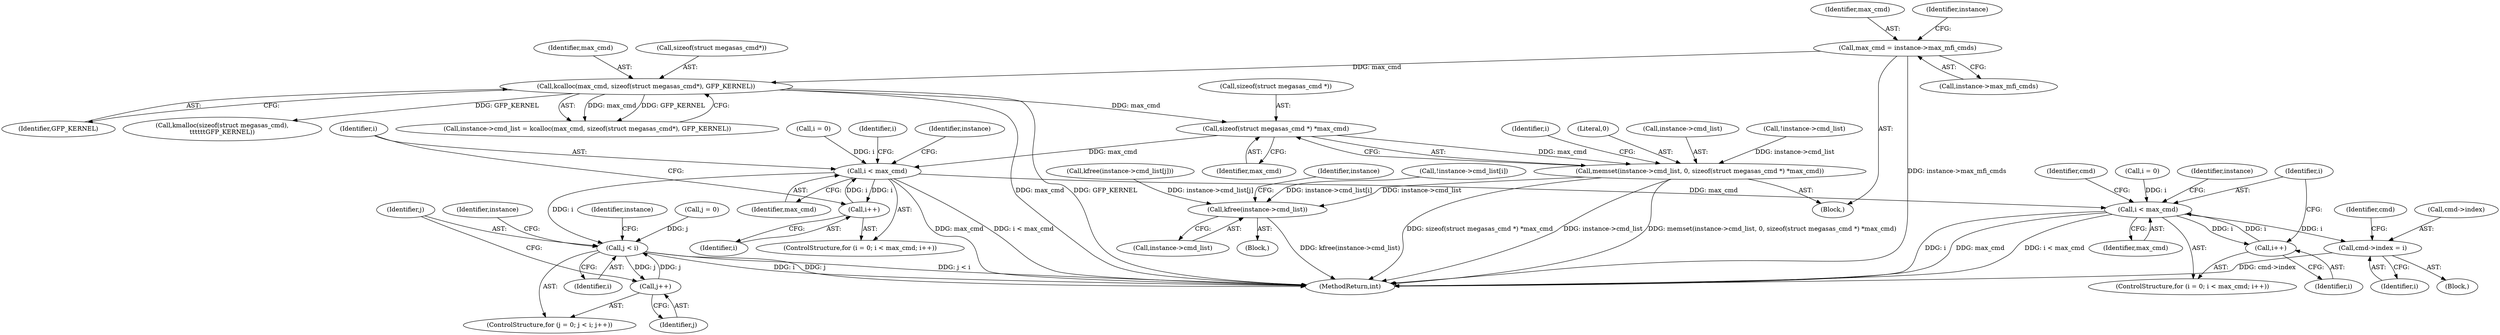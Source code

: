 digraph "0_linux_bcf3b67d16a4c8ffae0aa79de5853435e683945c@API" {
"1000146" [label="(Call,sizeof(struct megasas_cmd *) *max_cmd)"];
"1000118" [label="(Call,kcalloc(max_cmd, sizeof(struct megasas_cmd*), GFP_KERNEL))"];
"1000109" [label="(Call,max_cmd = instance->max_mfi_cmds)"];
"1000141" [label="(Call,memset(instance->cmd_list, 0, sizeof(struct megasas_cmd *) *max_cmd))"];
"1000193" [label="(Call,kfree(instance->cmd_list))"];
"1000154" [label="(Call,i < max_cmd)"];
"1000157" [label="(Call,i++)"];
"1000182" [label="(Call,j < i)"];
"1000185" [label="(Call,j++)"];
"1000209" [label="(Call,i < max_cmd)"];
"1000212" [label="(Call,i++)"];
"1000227" [label="(Call,cmd->index = i)"];
"1000214" [label="(Block,)"];
"1000193" [label="(Call,kfree(instance->cmd_list))"];
"1000199" [label="(Identifier,instance)"];
"1000142" [label="(Call,instance->cmd_list)"];
"1000253" [label="(Identifier,instance)"];
"1000118" [label="(Call,kcalloc(max_cmd, sizeof(struct megasas_cmd*), GFP_KERNEL))"];
"1000183" [label="(Identifier,j)"];
"1000213" [label="(Identifier,i)"];
"1000149" [label="(Identifier,max_cmd)"];
"1000211" [label="(Identifier,max_cmd)"];
"1000271" [label="(MethodReturn,int)"];
"1000111" [label="(Call,instance->max_mfi_cmds)"];
"1000119" [label="(Identifier,max_cmd)"];
"1000158" [label="(Identifier,i)"];
"1000207" [label="(Identifier,i)"];
"1000163" [label="(Identifier,instance)"];
"1000114" [label="(Call,instance->cmd_list = kcalloc(max_cmd, sizeof(struct megasas_cmd*), GFP_KERNEL))"];
"1000216" [label="(Identifier,cmd)"];
"1000212" [label="(Call,i++)"];
"1000120" [label="(Call,sizeof(struct megasas_cmd*))"];
"1000156" [label="(Identifier,max_cmd)"];
"1000157" [label="(Call,i++)"];
"1000210" [label="(Identifier,i)"];
"1000171" [label="(Call,!instance->cmd_list[i])"];
"1000122" [label="(Identifier,GFP_KERNEL)"];
"1000155" [label="(Identifier,i)"];
"1000104" [label="(Block,)"];
"1000206" [label="(Call,i = 0)"];
"1000147" [label="(Call,sizeof(struct megasas_cmd *))"];
"1000185" [label="(Call,j++)"];
"1000141" [label="(Call,memset(instance->cmd_list, 0, sizeof(struct megasas_cmd *) *max_cmd))"];
"1000186" [label="(Identifier,j)"];
"1000110" [label="(Identifier,max_cmd)"];
"1000150" [label="(ControlStructure,for (i = 0; i < max_cmd; i++))"];
"1000166" [label="(Call,kmalloc(sizeof(struct megasas_cmd),\n\t\t\t\t\t\tGFP_KERNEL))"];
"1000124" [label="(Call,!instance->cmd_list)"];
"1000209" [label="(Call,i < max_cmd)"];
"1000116" [label="(Identifier,instance)"];
"1000187" [label="(Call,kfree(instance->cmd_list[j]))"];
"1000184" [label="(Identifier,i)"];
"1000227" [label="(Call,cmd->index = i)"];
"1000228" [label="(Call,cmd->index)"];
"1000194" [label="(Call,instance->cmd_list)"];
"1000190" [label="(Identifier,instance)"];
"1000109" [label="(Call,max_cmd = instance->max_mfi_cmds)"];
"1000152" [label="(Identifier,i)"];
"1000177" [label="(Block,)"];
"1000178" [label="(ControlStructure,for (j = 0; j < i; j++))"];
"1000231" [label="(Identifier,i)"];
"1000205" [label="(ControlStructure,for (i = 0; i < max_cmd; i++))"];
"1000182" [label="(Call,j < i)"];
"1000234" [label="(Identifier,cmd)"];
"1000179" [label="(Call,j = 0)"];
"1000195" [label="(Identifier,instance)"];
"1000146" [label="(Call,sizeof(struct megasas_cmd *) *max_cmd)"];
"1000154" [label="(Call,i < max_cmd)"];
"1000145" [label="(Literal,0)"];
"1000151" [label="(Call,i = 0)"];
"1000146" -> "1000141"  [label="AST: "];
"1000146" -> "1000149"  [label="CFG: "];
"1000147" -> "1000146"  [label="AST: "];
"1000149" -> "1000146"  [label="AST: "];
"1000141" -> "1000146"  [label="CFG: "];
"1000146" -> "1000141"  [label="DDG: max_cmd"];
"1000118" -> "1000146"  [label="DDG: max_cmd"];
"1000146" -> "1000154"  [label="DDG: max_cmd"];
"1000118" -> "1000114"  [label="AST: "];
"1000118" -> "1000122"  [label="CFG: "];
"1000119" -> "1000118"  [label="AST: "];
"1000120" -> "1000118"  [label="AST: "];
"1000122" -> "1000118"  [label="AST: "];
"1000114" -> "1000118"  [label="CFG: "];
"1000118" -> "1000271"  [label="DDG: GFP_KERNEL"];
"1000118" -> "1000271"  [label="DDG: max_cmd"];
"1000118" -> "1000114"  [label="DDG: max_cmd"];
"1000118" -> "1000114"  [label="DDG: GFP_KERNEL"];
"1000109" -> "1000118"  [label="DDG: max_cmd"];
"1000118" -> "1000166"  [label="DDG: GFP_KERNEL"];
"1000109" -> "1000104"  [label="AST: "];
"1000109" -> "1000111"  [label="CFG: "];
"1000110" -> "1000109"  [label="AST: "];
"1000111" -> "1000109"  [label="AST: "];
"1000116" -> "1000109"  [label="CFG: "];
"1000109" -> "1000271"  [label="DDG: instance->max_mfi_cmds"];
"1000141" -> "1000104"  [label="AST: "];
"1000142" -> "1000141"  [label="AST: "];
"1000145" -> "1000141"  [label="AST: "];
"1000152" -> "1000141"  [label="CFG: "];
"1000141" -> "1000271"  [label="DDG: sizeof(struct megasas_cmd *) *max_cmd"];
"1000141" -> "1000271"  [label="DDG: instance->cmd_list"];
"1000141" -> "1000271"  [label="DDG: memset(instance->cmd_list, 0, sizeof(struct megasas_cmd *) *max_cmd)"];
"1000124" -> "1000141"  [label="DDG: instance->cmd_list"];
"1000141" -> "1000193"  [label="DDG: instance->cmd_list"];
"1000193" -> "1000177"  [label="AST: "];
"1000193" -> "1000194"  [label="CFG: "];
"1000194" -> "1000193"  [label="AST: "];
"1000199" -> "1000193"  [label="CFG: "];
"1000193" -> "1000271"  [label="DDG: kfree(instance->cmd_list)"];
"1000187" -> "1000193"  [label="DDG: instance->cmd_list[j]"];
"1000171" -> "1000193"  [label="DDG: instance->cmd_list[i]"];
"1000154" -> "1000150"  [label="AST: "];
"1000154" -> "1000156"  [label="CFG: "];
"1000155" -> "1000154"  [label="AST: "];
"1000156" -> "1000154"  [label="AST: "];
"1000163" -> "1000154"  [label="CFG: "];
"1000207" -> "1000154"  [label="CFG: "];
"1000154" -> "1000271"  [label="DDG: max_cmd"];
"1000154" -> "1000271"  [label="DDG: i < max_cmd"];
"1000151" -> "1000154"  [label="DDG: i"];
"1000157" -> "1000154"  [label="DDG: i"];
"1000154" -> "1000157"  [label="DDG: i"];
"1000154" -> "1000182"  [label="DDG: i"];
"1000154" -> "1000209"  [label="DDG: max_cmd"];
"1000157" -> "1000150"  [label="AST: "];
"1000157" -> "1000158"  [label="CFG: "];
"1000158" -> "1000157"  [label="AST: "];
"1000155" -> "1000157"  [label="CFG: "];
"1000182" -> "1000178"  [label="AST: "];
"1000182" -> "1000184"  [label="CFG: "];
"1000183" -> "1000182"  [label="AST: "];
"1000184" -> "1000182"  [label="AST: "];
"1000190" -> "1000182"  [label="CFG: "];
"1000195" -> "1000182"  [label="CFG: "];
"1000182" -> "1000271"  [label="DDG: j < i"];
"1000182" -> "1000271"  [label="DDG: i"];
"1000182" -> "1000271"  [label="DDG: j"];
"1000185" -> "1000182"  [label="DDG: j"];
"1000179" -> "1000182"  [label="DDG: j"];
"1000182" -> "1000185"  [label="DDG: j"];
"1000185" -> "1000178"  [label="AST: "];
"1000185" -> "1000186"  [label="CFG: "];
"1000186" -> "1000185"  [label="AST: "];
"1000183" -> "1000185"  [label="CFG: "];
"1000209" -> "1000205"  [label="AST: "];
"1000209" -> "1000211"  [label="CFG: "];
"1000210" -> "1000209"  [label="AST: "];
"1000211" -> "1000209"  [label="AST: "];
"1000216" -> "1000209"  [label="CFG: "];
"1000253" -> "1000209"  [label="CFG: "];
"1000209" -> "1000271"  [label="DDG: i < max_cmd"];
"1000209" -> "1000271"  [label="DDG: i"];
"1000209" -> "1000271"  [label="DDG: max_cmd"];
"1000206" -> "1000209"  [label="DDG: i"];
"1000212" -> "1000209"  [label="DDG: i"];
"1000209" -> "1000212"  [label="DDG: i"];
"1000209" -> "1000227"  [label="DDG: i"];
"1000212" -> "1000205"  [label="AST: "];
"1000212" -> "1000213"  [label="CFG: "];
"1000213" -> "1000212"  [label="AST: "];
"1000210" -> "1000212"  [label="CFG: "];
"1000227" -> "1000214"  [label="AST: "];
"1000227" -> "1000231"  [label="CFG: "];
"1000228" -> "1000227"  [label="AST: "];
"1000231" -> "1000227"  [label="AST: "];
"1000234" -> "1000227"  [label="CFG: "];
"1000227" -> "1000271"  [label="DDG: cmd->index"];
}
